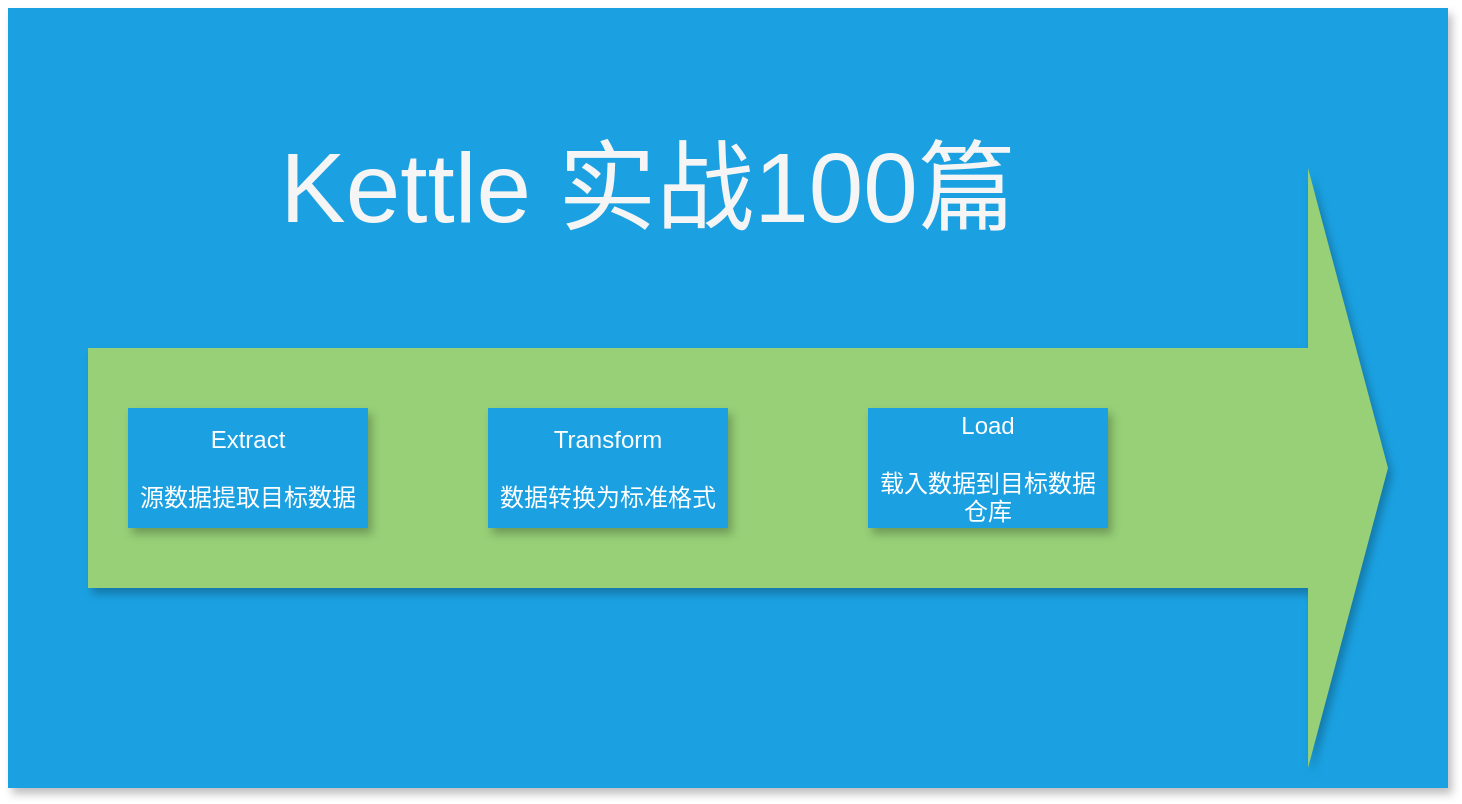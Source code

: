 <mxfile version="11.1.1" type="device"><diagram id="dyn0nlAfM-PRxwPyvw8u" name="Page-1"><mxGraphModel dx="852" dy="496" grid="1" gridSize="10" guides="1" tooltips="1" connect="1" arrows="1" fold="1" page="1" pageScale="1" pageWidth="1654" pageHeight="2336" math="0" shadow="0"><root><mxCell id="0"/><mxCell id="1" parent="0"/><mxCell id="jnH68JTXIhu11XzAI_u3-6" value="" style="rounded=0;whiteSpace=wrap;html=1;shadow=1;fillColor=#1ba1e2;fontSize=49;strokeColor=none;fontColor=#ffffff;" vertex="1" parent="1"><mxGeometry x="20" y="100" width="720" height="390" as="geometry"/></mxCell><mxCell id="jnH68JTXIhu11XzAI_u3-1" value="" style="html=1;shadow=1;dashed=0;align=center;verticalAlign=middle;shape=mxgraph.arrows2.arrow;dy=0.6;dx=40;notch=0;fillColor=#97D077;strokeColor=none;" vertex="1" parent="1"><mxGeometry x="60" y="180" width="650" height="300" as="geometry"/></mxCell><mxCell id="jnH68JTXIhu11XzAI_u3-2" value="Extract&lt;br&gt;&lt;br&gt;源数据提取目标数据" style="rounded=0;whiteSpace=wrap;html=1;fillColor=#1ba1e2;strokeColor=none;fontColor=#ffffff;shadow=1;" vertex="1" parent="1"><mxGeometry x="80" y="300" width="120" height="60" as="geometry"/></mxCell><mxCell id="jnH68JTXIhu11XzAI_u3-3" value="Transform&lt;br&gt;&lt;br&gt;数据转换为标准格式" style="rounded=0;whiteSpace=wrap;html=1;fillColor=#1ba1e2;strokeColor=none;fontColor=#ffffff;shadow=1;" vertex="1" parent="1"><mxGeometry x="260" y="300" width="120" height="60" as="geometry"/></mxCell><mxCell id="jnH68JTXIhu11XzAI_u3-4" value="Load&lt;br&gt;&lt;br&gt;载入数据到目标数据仓库" style="rounded=0;whiteSpace=wrap;html=1;fillColor=#1ba1e2;strokeColor=none;fontColor=#ffffff;shadow=1;" vertex="1" parent="1"><mxGeometry x="450" y="300" width="120" height="60" as="geometry"/></mxCell><mxCell id="jnH68JTXIhu11XzAI_u3-5" value="Kettle 实战100篇" style="text;html=1;strokeColor=none;fillColor=none;align=center;verticalAlign=middle;whiteSpace=wrap;rounded=0;shadow=1;fontSize=49;fontStyle=0;fontColor=#F5F5F5;" vertex="1" parent="1"><mxGeometry x="120" y="180" width="440" height="20" as="geometry"/></mxCell></root></mxGraphModel></diagram></mxfile>